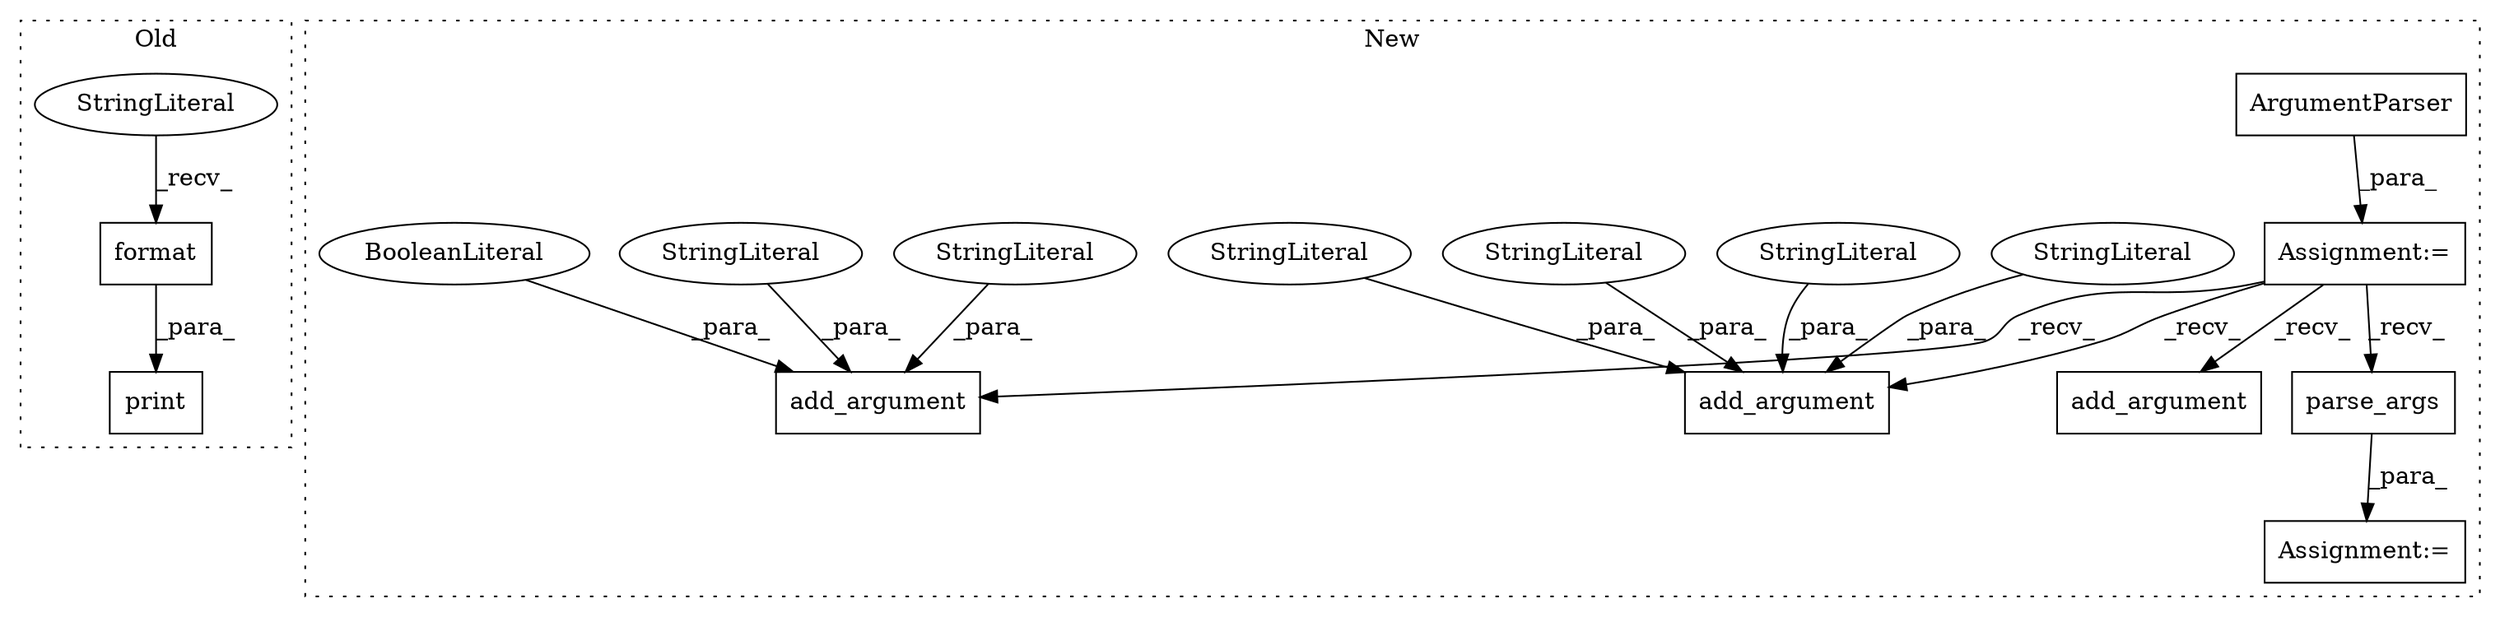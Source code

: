 digraph G {
subgraph cluster0 {
1 [label="format" a="32" s="449,469" l="7,1" shape="box"];
3 [label="StringLiteral" a="45" s="435" l="13" shape="ellipse"];
9 [label="print" a="32" s="429,470" l="6,1" shape="box"];
label = "Old";
style="dotted";
}
subgraph cluster1 {
2 [label="ArgumentParser" a="32" s="618,645" l="15,1" shape="box"];
4 [label="Assignment:=" a="7" s="608" l="1" shape="box"];
5 [label="Assignment:=" a="7" s="943" l="1" shape="box"];
6 [label="add_argument" a="32" s="849,932" l="13,1" shape="box"];
7 [label="StringLiteral" a="45" s="882" l="13" shape="ellipse"];
8 [label="parse_args" a="32" s="951" l="12" shape="box"];
10 [label="add_argument" a="32" s="758,835" l="13,1" shape="box"];
11 [label="StringLiteral" a="45" s="780" l="6" shape="ellipse"];
12 [label="StringLiteral" a="45" s="771" l="8" shape="ellipse"];
13 [label="StringLiteral" a="45" s="787" l="13" shape="ellipse"];
14 [label="add_argument" a="32" s="659,744" l="13,1" shape="box"];
15 [label="StringLiteral" a="45" s="862" l="10" shape="ellipse"];
16 [label="StringLiteral" a="45" s="812" l="23" shape="ellipse"];
17 [label="BooleanLiteral" a="9" s="896" l="4" shape="ellipse"];
label = "New";
style="dotted";
}
1 -> 9 [label="_para_"];
2 -> 4 [label="_para_"];
3 -> 1 [label="_recv_"];
4 -> 6 [label="_recv_"];
4 -> 8 [label="_recv_"];
4 -> 14 [label="_recv_"];
4 -> 10 [label="_recv_"];
7 -> 6 [label="_para_"];
8 -> 5 [label="_para_"];
11 -> 10 [label="_para_"];
12 -> 10 [label="_para_"];
13 -> 10 [label="_para_"];
15 -> 6 [label="_para_"];
16 -> 10 [label="_para_"];
17 -> 6 [label="_para_"];
}